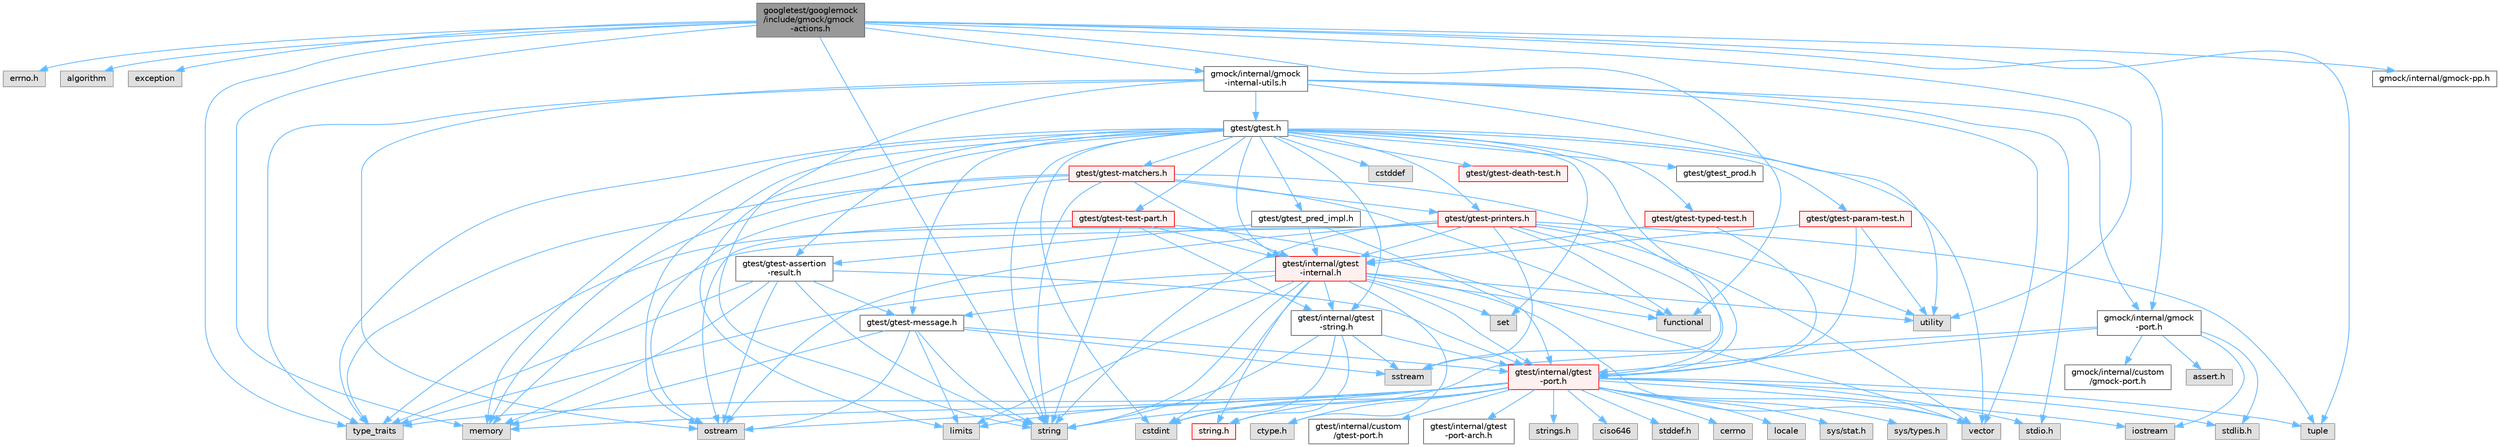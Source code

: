 digraph "googletest/googlemock/include/gmock/gmock-actions.h"
{
 // LATEX_PDF_SIZE
  bgcolor="transparent";
  edge [fontname=Helvetica,fontsize=10,labelfontname=Helvetica,labelfontsize=10];
  node [fontname=Helvetica,fontsize=10,shape=box,height=0.2,width=0.4];
  Node1 [id="Node000001",label="googletest/googlemock\l/include/gmock/gmock\l-actions.h",height=0.2,width=0.4,color="gray40", fillcolor="grey60", style="filled", fontcolor="black",tooltip=" "];
  Node1 -> Node2 [id="edge1_Node000001_Node000002",color="steelblue1",style="solid",tooltip=" "];
  Node2 [id="Node000002",label="errno.h",height=0.2,width=0.4,color="grey60", fillcolor="#E0E0E0", style="filled",tooltip=" "];
  Node1 -> Node3 [id="edge2_Node000001_Node000003",color="steelblue1",style="solid",tooltip=" "];
  Node3 [id="Node000003",label="algorithm",height=0.2,width=0.4,color="grey60", fillcolor="#E0E0E0", style="filled",tooltip=" "];
  Node1 -> Node4 [id="edge3_Node000001_Node000004",color="steelblue1",style="solid",tooltip=" "];
  Node4 [id="Node000004",label="exception",height=0.2,width=0.4,color="grey60", fillcolor="#E0E0E0", style="filled",tooltip=" "];
  Node1 -> Node5 [id="edge4_Node000001_Node000005",color="steelblue1",style="solid",tooltip=" "];
  Node5 [id="Node000005",label="functional",height=0.2,width=0.4,color="grey60", fillcolor="#E0E0E0", style="filled",tooltip=" "];
  Node1 -> Node6 [id="edge5_Node000001_Node000006",color="steelblue1",style="solid",tooltip=" "];
  Node6 [id="Node000006",label="memory",height=0.2,width=0.4,color="grey60", fillcolor="#E0E0E0", style="filled",tooltip=" "];
  Node1 -> Node7 [id="edge6_Node000001_Node000007",color="steelblue1",style="solid",tooltip=" "];
  Node7 [id="Node000007",label="string",height=0.2,width=0.4,color="grey60", fillcolor="#E0E0E0", style="filled",tooltip=" "];
  Node1 -> Node8 [id="edge7_Node000001_Node000008",color="steelblue1",style="solid",tooltip=" "];
  Node8 [id="Node000008",label="tuple",height=0.2,width=0.4,color="grey60", fillcolor="#E0E0E0", style="filled",tooltip=" "];
  Node1 -> Node9 [id="edge8_Node000001_Node000009",color="steelblue1",style="solid",tooltip=" "];
  Node9 [id="Node000009",label="type_traits",height=0.2,width=0.4,color="grey60", fillcolor="#E0E0E0", style="filled",tooltip=" "];
  Node1 -> Node10 [id="edge9_Node000001_Node000010",color="steelblue1",style="solid",tooltip=" "];
  Node10 [id="Node000010",label="utility",height=0.2,width=0.4,color="grey60", fillcolor="#E0E0E0", style="filled",tooltip=" "];
  Node1 -> Node11 [id="edge10_Node000001_Node000011",color="steelblue1",style="solid",tooltip=" "];
  Node11 [id="Node000011",label="gmock/internal/gmock\l-internal-utils.h",height=0.2,width=0.4,color="grey40", fillcolor="white", style="filled",URL="$gmock-internal-utils_8h.html",tooltip=" "];
  Node11 -> Node12 [id="edge11_Node000011_Node000012",color="steelblue1",style="solid",tooltip=" "];
  Node12 [id="Node000012",label="stdio.h",height=0.2,width=0.4,color="grey60", fillcolor="#E0E0E0", style="filled",tooltip=" "];
  Node11 -> Node13 [id="edge12_Node000011_Node000013",color="steelblue1",style="solid",tooltip=" "];
  Node13 [id="Node000013",label="ostream",height=0.2,width=0.4,color="grey60", fillcolor="#E0E0E0", style="filled",tooltip=" "];
  Node11 -> Node7 [id="edge13_Node000011_Node000007",color="steelblue1",style="solid",tooltip=" "];
  Node11 -> Node9 [id="edge14_Node000011_Node000009",color="steelblue1",style="solid",tooltip=" "];
  Node11 -> Node10 [id="edge15_Node000011_Node000010",color="steelblue1",style="solid",tooltip=" "];
  Node11 -> Node14 [id="edge16_Node000011_Node000014",color="steelblue1",style="solid",tooltip=" "];
  Node14 [id="Node000014",label="vector",height=0.2,width=0.4,color="grey60", fillcolor="#E0E0E0", style="filled",tooltip=" "];
  Node11 -> Node15 [id="edge17_Node000011_Node000015",color="steelblue1",style="solid",tooltip=" "];
  Node15 [id="Node000015",label="gmock/internal/gmock\l-port.h",height=0.2,width=0.4,color="grey40", fillcolor="white", style="filled",URL="$gmock-port_8h.html",tooltip=" "];
  Node15 -> Node16 [id="edge18_Node000015_Node000016",color="steelblue1",style="solid",tooltip=" "];
  Node16 [id="Node000016",label="assert.h",height=0.2,width=0.4,color="grey60", fillcolor="#E0E0E0", style="filled",tooltip=" "];
  Node15 -> Node17 [id="edge19_Node000015_Node000017",color="steelblue1",style="solid",tooltip=" "];
  Node17 [id="Node000017",label="stdlib.h",height=0.2,width=0.4,color="grey60", fillcolor="#E0E0E0", style="filled",tooltip=" "];
  Node15 -> Node18 [id="edge20_Node000015_Node000018",color="steelblue1",style="solid",tooltip=" "];
  Node18 [id="Node000018",label="cstdint",height=0.2,width=0.4,color="grey60", fillcolor="#E0E0E0", style="filled",tooltip=" "];
  Node15 -> Node19 [id="edge21_Node000015_Node000019",color="steelblue1",style="solid",tooltip=" "];
  Node19 [id="Node000019",label="iostream",height=0.2,width=0.4,color="grey60", fillcolor="#E0E0E0", style="filled",tooltip=" "];
  Node15 -> Node20 [id="edge22_Node000015_Node000020",color="steelblue1",style="solid",tooltip=" "];
  Node20 [id="Node000020",label="gmock/internal/custom\l/gmock-port.h",height=0.2,width=0.4,color="grey40", fillcolor="white", style="filled",URL="$custom_2gmock-port_8h.html",tooltip=" "];
  Node15 -> Node21 [id="edge23_Node000015_Node000021",color="steelblue1",style="solid",tooltip=" "];
  Node21 [id="Node000021",label="gtest/internal/gtest\l-port.h",height=0.2,width=0.4,color="red", fillcolor="#FFF0F0", style="filled",URL="$gtest-port_8h.html",tooltip=" "];
  Node21 -> Node22 [id="edge24_Node000021_Node000022",color="steelblue1",style="solid",tooltip=" "];
  Node22 [id="Node000022",label="ciso646",height=0.2,width=0.4,color="grey60", fillcolor="#E0E0E0", style="filled",tooltip=" "];
  Node21 -> Node23 [id="edge25_Node000021_Node000023",color="steelblue1",style="solid",tooltip=" "];
  Node23 [id="Node000023",label="ctype.h",height=0.2,width=0.4,color="grey60", fillcolor="#E0E0E0", style="filled",tooltip=" "];
  Node21 -> Node24 [id="edge26_Node000021_Node000024",color="steelblue1",style="solid",tooltip=" "];
  Node24 [id="Node000024",label="stddef.h",height=0.2,width=0.4,color="grey60", fillcolor="#E0E0E0", style="filled",tooltip=" "];
  Node21 -> Node12 [id="edge27_Node000021_Node000012",color="steelblue1",style="solid",tooltip=" "];
  Node21 -> Node17 [id="edge28_Node000021_Node000017",color="steelblue1",style="solid",tooltip=" "];
  Node21 -> Node25 [id="edge29_Node000021_Node000025",color="steelblue1",style="solid",tooltip=" "];
  Node25 [id="Node000025",label="string.h",height=0.2,width=0.4,color="red", fillcolor="#FFF0F0", style="filled",URL="$string_8h.html",tooltip=" "];
  Node21 -> Node36 [id="edge30_Node000021_Node000036",color="steelblue1",style="solid",tooltip=" "];
  Node36 [id="Node000036",label="cerrno",height=0.2,width=0.4,color="grey60", fillcolor="#E0E0E0", style="filled",tooltip=" "];
  Node21 -> Node18 [id="edge31_Node000021_Node000018",color="steelblue1",style="solid",tooltip=" "];
  Node21 -> Node19 [id="edge32_Node000021_Node000019",color="steelblue1",style="solid",tooltip=" "];
  Node21 -> Node31 [id="edge33_Node000021_Node000031",color="steelblue1",style="solid",tooltip=" "];
  Node31 [id="Node000031",label="limits",height=0.2,width=0.4,color="grey60", fillcolor="#E0E0E0", style="filled",tooltip=" "];
  Node21 -> Node37 [id="edge34_Node000021_Node000037",color="steelblue1",style="solid",tooltip=" "];
  Node37 [id="Node000037",label="locale",height=0.2,width=0.4,color="grey60", fillcolor="#E0E0E0", style="filled",tooltip=" "];
  Node21 -> Node6 [id="edge35_Node000021_Node000006",color="steelblue1",style="solid",tooltip=" "];
  Node21 -> Node13 [id="edge36_Node000021_Node000013",color="steelblue1",style="solid",tooltip=" "];
  Node21 -> Node7 [id="edge37_Node000021_Node000007",color="steelblue1",style="solid",tooltip=" "];
  Node21 -> Node8 [id="edge38_Node000021_Node000008",color="steelblue1",style="solid",tooltip=" "];
  Node21 -> Node9 [id="edge39_Node000021_Node000009",color="steelblue1",style="solid",tooltip=" "];
  Node21 -> Node14 [id="edge40_Node000021_Node000014",color="steelblue1",style="solid",tooltip=" "];
  Node21 -> Node38 [id="edge41_Node000021_Node000038",color="steelblue1",style="solid",tooltip=" "];
  Node38 [id="Node000038",label="sys/stat.h",height=0.2,width=0.4,color="grey60", fillcolor="#E0E0E0", style="filled",tooltip=" "];
  Node21 -> Node39 [id="edge42_Node000021_Node000039",color="steelblue1",style="solid",tooltip=" "];
  Node39 [id="Node000039",label="sys/types.h",height=0.2,width=0.4,color="grey60", fillcolor="#E0E0E0", style="filled",tooltip=" "];
  Node21 -> Node40 [id="edge43_Node000021_Node000040",color="steelblue1",style="solid",tooltip=" "];
  Node40 [id="Node000040",label="gtest/internal/custom\l/gtest-port.h",height=0.2,width=0.4,color="grey40", fillcolor="white", style="filled",URL="$custom_2gtest-port_8h.html",tooltip=" "];
  Node21 -> Node41 [id="edge44_Node000021_Node000041",color="steelblue1",style="solid",tooltip=" "];
  Node41 [id="Node000041",label="gtest/internal/gtest\l-port-arch.h",height=0.2,width=0.4,color="grey40", fillcolor="white", style="filled",URL="$gtest-port-arch_8h.html",tooltip=" "];
  Node21 -> Node42 [id="edge45_Node000021_Node000042",color="steelblue1",style="solid",tooltip=" "];
  Node42 [id="Node000042",label="strings.h",height=0.2,width=0.4,color="grey60", fillcolor="#E0E0E0", style="filled",tooltip=" "];
  Node11 -> Node46 [id="edge46_Node000011_Node000046",color="steelblue1",style="solid",tooltip=" "];
  Node46 [id="Node000046",label="gtest/gtest.h",height=0.2,width=0.4,color="grey40", fillcolor="white", style="filled",URL="$gtest_8h.html",tooltip=" "];
  Node46 -> Node27 [id="edge47_Node000046_Node000027",color="steelblue1",style="solid",tooltip=" "];
  Node27 [id="Node000027",label="cstddef",height=0.2,width=0.4,color="grey60", fillcolor="#E0E0E0", style="filled",tooltip=" "];
  Node46 -> Node18 [id="edge48_Node000046_Node000018",color="steelblue1",style="solid",tooltip=" "];
  Node46 -> Node31 [id="edge49_Node000046_Node000031",color="steelblue1",style="solid",tooltip=" "];
  Node46 -> Node6 [id="edge50_Node000046_Node000006",color="steelblue1",style="solid",tooltip=" "];
  Node46 -> Node13 [id="edge51_Node000046_Node000013",color="steelblue1",style="solid",tooltip=" "];
  Node46 -> Node30 [id="edge52_Node000046_Node000030",color="steelblue1",style="solid",tooltip=" "];
  Node30 [id="Node000030",label="set",height=0.2,width=0.4,color="grey60", fillcolor="#E0E0E0", style="filled",tooltip=" "];
  Node46 -> Node47 [id="edge53_Node000046_Node000047",color="steelblue1",style="solid",tooltip=" "];
  Node47 [id="Node000047",label="sstream",height=0.2,width=0.4,color="grey60", fillcolor="#E0E0E0", style="filled",tooltip=" "];
  Node46 -> Node7 [id="edge54_Node000046_Node000007",color="steelblue1",style="solid",tooltip=" "];
  Node46 -> Node9 [id="edge55_Node000046_Node000009",color="steelblue1",style="solid",tooltip=" "];
  Node46 -> Node14 [id="edge56_Node000046_Node000014",color="steelblue1",style="solid",tooltip=" "];
  Node46 -> Node48 [id="edge57_Node000046_Node000048",color="steelblue1",style="solid",tooltip=" "];
  Node48 [id="Node000048",label="gtest/gtest-assertion\l-result.h",height=0.2,width=0.4,color="grey40", fillcolor="white", style="filled",URL="$gtest-assertion-result_8h.html",tooltip=" "];
  Node48 -> Node6 [id="edge58_Node000048_Node000006",color="steelblue1",style="solid",tooltip=" "];
  Node48 -> Node13 [id="edge59_Node000048_Node000013",color="steelblue1",style="solid",tooltip=" "];
  Node48 -> Node7 [id="edge60_Node000048_Node000007",color="steelblue1",style="solid",tooltip=" "];
  Node48 -> Node9 [id="edge61_Node000048_Node000009",color="steelblue1",style="solid",tooltip=" "];
  Node48 -> Node49 [id="edge62_Node000048_Node000049",color="steelblue1",style="solid",tooltip=" "];
  Node49 [id="Node000049",label="gtest/gtest-message.h",height=0.2,width=0.4,color="grey40", fillcolor="white", style="filled",URL="$gtest-message_8h.html",tooltip=" "];
  Node49 -> Node31 [id="edge63_Node000049_Node000031",color="steelblue1",style="solid",tooltip=" "];
  Node49 -> Node6 [id="edge64_Node000049_Node000006",color="steelblue1",style="solid",tooltip=" "];
  Node49 -> Node13 [id="edge65_Node000049_Node000013",color="steelblue1",style="solid",tooltip=" "];
  Node49 -> Node47 [id="edge66_Node000049_Node000047",color="steelblue1",style="solid",tooltip=" "];
  Node49 -> Node7 [id="edge67_Node000049_Node000007",color="steelblue1",style="solid",tooltip=" "];
  Node49 -> Node21 [id="edge68_Node000049_Node000021",color="steelblue1",style="solid",tooltip=" "];
  Node48 -> Node21 [id="edge69_Node000048_Node000021",color="steelblue1",style="solid",tooltip=" "];
  Node46 -> Node50 [id="edge70_Node000046_Node000050",color="steelblue1",style="solid",tooltip=" "];
  Node50 [id="Node000050",label="gtest/gtest-death-test.h",height=0.2,width=0.4,color="red", fillcolor="#FFF0F0", style="filled",URL="$gtest-death-test_8h.html",tooltip=" "];
  Node46 -> Node52 [id="edge71_Node000046_Node000052",color="steelblue1",style="solid",tooltip=" "];
  Node52 [id="Node000052",label="gtest/gtest-matchers.h",height=0.2,width=0.4,color="red", fillcolor="#FFF0F0", style="filled",URL="$gtest-matchers_8h.html",tooltip=" "];
  Node52 -> Node5 [id="edge72_Node000052_Node000005",color="steelblue1",style="solid",tooltip=" "];
  Node52 -> Node6 [id="edge73_Node000052_Node000006",color="steelblue1",style="solid",tooltip=" "];
  Node52 -> Node13 [id="edge74_Node000052_Node000013",color="steelblue1",style="solid",tooltip=" "];
  Node52 -> Node7 [id="edge75_Node000052_Node000007",color="steelblue1",style="solid",tooltip=" "];
  Node52 -> Node9 [id="edge76_Node000052_Node000009",color="steelblue1",style="solid",tooltip=" "];
  Node52 -> Node54 [id="edge77_Node000052_Node000054",color="steelblue1",style="solid",tooltip=" "];
  Node54 [id="Node000054",label="gtest/gtest-printers.h",height=0.2,width=0.4,color="red", fillcolor="#FFF0F0", style="filled",URL="$gtest-printers_8h.html",tooltip=" "];
  Node54 -> Node5 [id="edge78_Node000054_Node000005",color="steelblue1",style="solid",tooltip=" "];
  Node54 -> Node6 [id="edge79_Node000054_Node000006",color="steelblue1",style="solid",tooltip=" "];
  Node54 -> Node13 [id="edge80_Node000054_Node000013",color="steelblue1",style="solid",tooltip=" "];
  Node54 -> Node47 [id="edge81_Node000054_Node000047",color="steelblue1",style="solid",tooltip=" "];
  Node54 -> Node7 [id="edge82_Node000054_Node000007",color="steelblue1",style="solid",tooltip=" "];
  Node54 -> Node8 [id="edge83_Node000054_Node000008",color="steelblue1",style="solid",tooltip=" "];
  Node54 -> Node9 [id="edge84_Node000054_Node000009",color="steelblue1",style="solid",tooltip=" "];
  Node54 -> Node10 [id="edge85_Node000054_Node000010",color="steelblue1",style="solid",tooltip=" "];
  Node54 -> Node14 [id="edge86_Node000054_Node000014",color="steelblue1",style="solid",tooltip=" "];
  Node54 -> Node55 [id="edge87_Node000054_Node000055",color="steelblue1",style="solid",tooltip=" "];
  Node55 [id="Node000055",label="gtest/internal/gtest\l-internal.h",height=0.2,width=0.4,color="red", fillcolor="#FFF0F0", style="filled",URL="$gtest-internal_8h.html",tooltip=" "];
  Node55 -> Node21 [id="edge88_Node000055_Node000021",color="steelblue1",style="solid",tooltip=" "];
  Node55 -> Node23 [id="edge89_Node000055_Node000023",color="steelblue1",style="solid",tooltip=" "];
  Node55 -> Node25 [id="edge90_Node000055_Node000025",color="steelblue1",style="solid",tooltip=" "];
  Node55 -> Node18 [id="edge91_Node000055_Node000018",color="steelblue1",style="solid",tooltip=" "];
  Node55 -> Node5 [id="edge92_Node000055_Node000005",color="steelblue1",style="solid",tooltip=" "];
  Node55 -> Node31 [id="edge93_Node000055_Node000031",color="steelblue1",style="solid",tooltip=" "];
  Node55 -> Node30 [id="edge94_Node000055_Node000030",color="steelblue1",style="solid",tooltip=" "];
  Node55 -> Node7 [id="edge95_Node000055_Node000007",color="steelblue1",style="solid",tooltip=" "];
  Node55 -> Node9 [id="edge96_Node000055_Node000009",color="steelblue1",style="solid",tooltip=" "];
  Node55 -> Node10 [id="edge97_Node000055_Node000010",color="steelblue1",style="solid",tooltip=" "];
  Node55 -> Node14 [id="edge98_Node000055_Node000014",color="steelblue1",style="solid",tooltip=" "];
  Node55 -> Node49 [id="edge99_Node000055_Node000049",color="steelblue1",style="solid",tooltip=" "];
  Node55 -> Node59 [id="edge100_Node000055_Node000059",color="steelblue1",style="solid",tooltip=" "];
  Node59 [id="Node000059",label="gtest/internal/gtest\l-string.h",height=0.2,width=0.4,color="grey40", fillcolor="white", style="filled",URL="$gtest-string_8h.html",tooltip=" "];
  Node59 -> Node25 [id="edge101_Node000059_Node000025",color="steelblue1",style="solid",tooltip=" "];
  Node59 -> Node18 [id="edge102_Node000059_Node000018",color="steelblue1",style="solid",tooltip=" "];
  Node59 -> Node47 [id="edge103_Node000059_Node000047",color="steelblue1",style="solid",tooltip=" "];
  Node59 -> Node7 [id="edge104_Node000059_Node000007",color="steelblue1",style="solid",tooltip=" "];
  Node59 -> Node21 [id="edge105_Node000059_Node000021",color="steelblue1",style="solid",tooltip=" "];
  Node54 -> Node21 [id="edge106_Node000054_Node000021",color="steelblue1",style="solid",tooltip=" "];
  Node52 -> Node55 [id="edge107_Node000052_Node000055",color="steelblue1",style="solid",tooltip=" "];
  Node52 -> Node21 [id="edge108_Node000052_Node000021",color="steelblue1",style="solid",tooltip=" "];
  Node46 -> Node49 [id="edge109_Node000046_Node000049",color="steelblue1",style="solid",tooltip=" "];
  Node46 -> Node62 [id="edge110_Node000046_Node000062",color="steelblue1",style="solid",tooltip=" "];
  Node62 [id="Node000062",label="gtest/gtest-param-test.h",height=0.2,width=0.4,color="red", fillcolor="#FFF0F0", style="filled",URL="$gtest-param-test_8h.html",tooltip=" "];
  Node62 -> Node10 [id="edge111_Node000062_Node000010",color="steelblue1",style="solid",tooltip=" "];
  Node62 -> Node55 [id="edge112_Node000062_Node000055",color="steelblue1",style="solid",tooltip=" "];
  Node62 -> Node21 [id="edge113_Node000062_Node000021",color="steelblue1",style="solid",tooltip=" "];
  Node46 -> Node54 [id="edge114_Node000046_Node000054",color="steelblue1",style="solid",tooltip=" "];
  Node46 -> Node66 [id="edge115_Node000046_Node000066",color="steelblue1",style="solid",tooltip=" "];
  Node66 [id="Node000066",label="gtest/gtest-test-part.h",height=0.2,width=0.4,color="red", fillcolor="#FFF0F0", style="filled",URL="$gtest-test-part_8h.html",tooltip=" "];
  Node66 -> Node13 [id="edge116_Node000066_Node000013",color="steelblue1",style="solid",tooltip=" "];
  Node66 -> Node7 [id="edge117_Node000066_Node000007",color="steelblue1",style="solid",tooltip=" "];
  Node66 -> Node14 [id="edge118_Node000066_Node000014",color="steelblue1",style="solid",tooltip=" "];
  Node66 -> Node55 [id="edge119_Node000066_Node000055",color="steelblue1",style="solid",tooltip=" "];
  Node66 -> Node59 [id="edge120_Node000066_Node000059",color="steelblue1",style="solid",tooltip=" "];
  Node46 -> Node68 [id="edge121_Node000046_Node000068",color="steelblue1",style="solid",tooltip=" "];
  Node68 [id="Node000068",label="gtest/gtest-typed-test.h",height=0.2,width=0.4,color="red", fillcolor="#FFF0F0", style="filled",URL="$gtest-typed-test_8h.html",tooltip=" "];
  Node68 -> Node55 [id="edge122_Node000068_Node000055",color="steelblue1",style="solid",tooltip=" "];
  Node68 -> Node21 [id="edge123_Node000068_Node000021",color="steelblue1",style="solid",tooltip=" "];
  Node46 -> Node69 [id="edge124_Node000046_Node000069",color="steelblue1",style="solid",tooltip=" "];
  Node69 [id="Node000069",label="gtest/gtest_pred_impl.h",height=0.2,width=0.4,color="grey40", fillcolor="white", style="filled",URL="$gtest__pred__impl_8h.html",tooltip=" "];
  Node69 -> Node48 [id="edge125_Node000069_Node000048",color="steelblue1",style="solid",tooltip=" "];
  Node69 -> Node55 [id="edge126_Node000069_Node000055",color="steelblue1",style="solid",tooltip=" "];
  Node69 -> Node21 [id="edge127_Node000069_Node000021",color="steelblue1",style="solid",tooltip=" "];
  Node46 -> Node70 [id="edge128_Node000046_Node000070",color="steelblue1",style="solid",tooltip=" "];
  Node70 [id="Node000070",label="gtest/gtest_prod.h",height=0.2,width=0.4,color="grey40", fillcolor="white", style="filled",URL="$gtest__prod_8h.html",tooltip=" "];
  Node46 -> Node55 [id="edge129_Node000046_Node000055",color="steelblue1",style="solid",tooltip=" "];
  Node46 -> Node59 [id="edge130_Node000046_Node000059",color="steelblue1",style="solid",tooltip=" "];
  Node1 -> Node15 [id="edge131_Node000001_Node000015",color="steelblue1",style="solid",tooltip=" "];
  Node1 -> Node71 [id="edge132_Node000001_Node000071",color="steelblue1",style="solid",tooltip=" "];
  Node71 [id="Node000071",label="gmock/internal/gmock-pp.h",height=0.2,width=0.4,color="grey40", fillcolor="white", style="filled",URL="$gmock-pp_8h.html",tooltip=" "];
}
